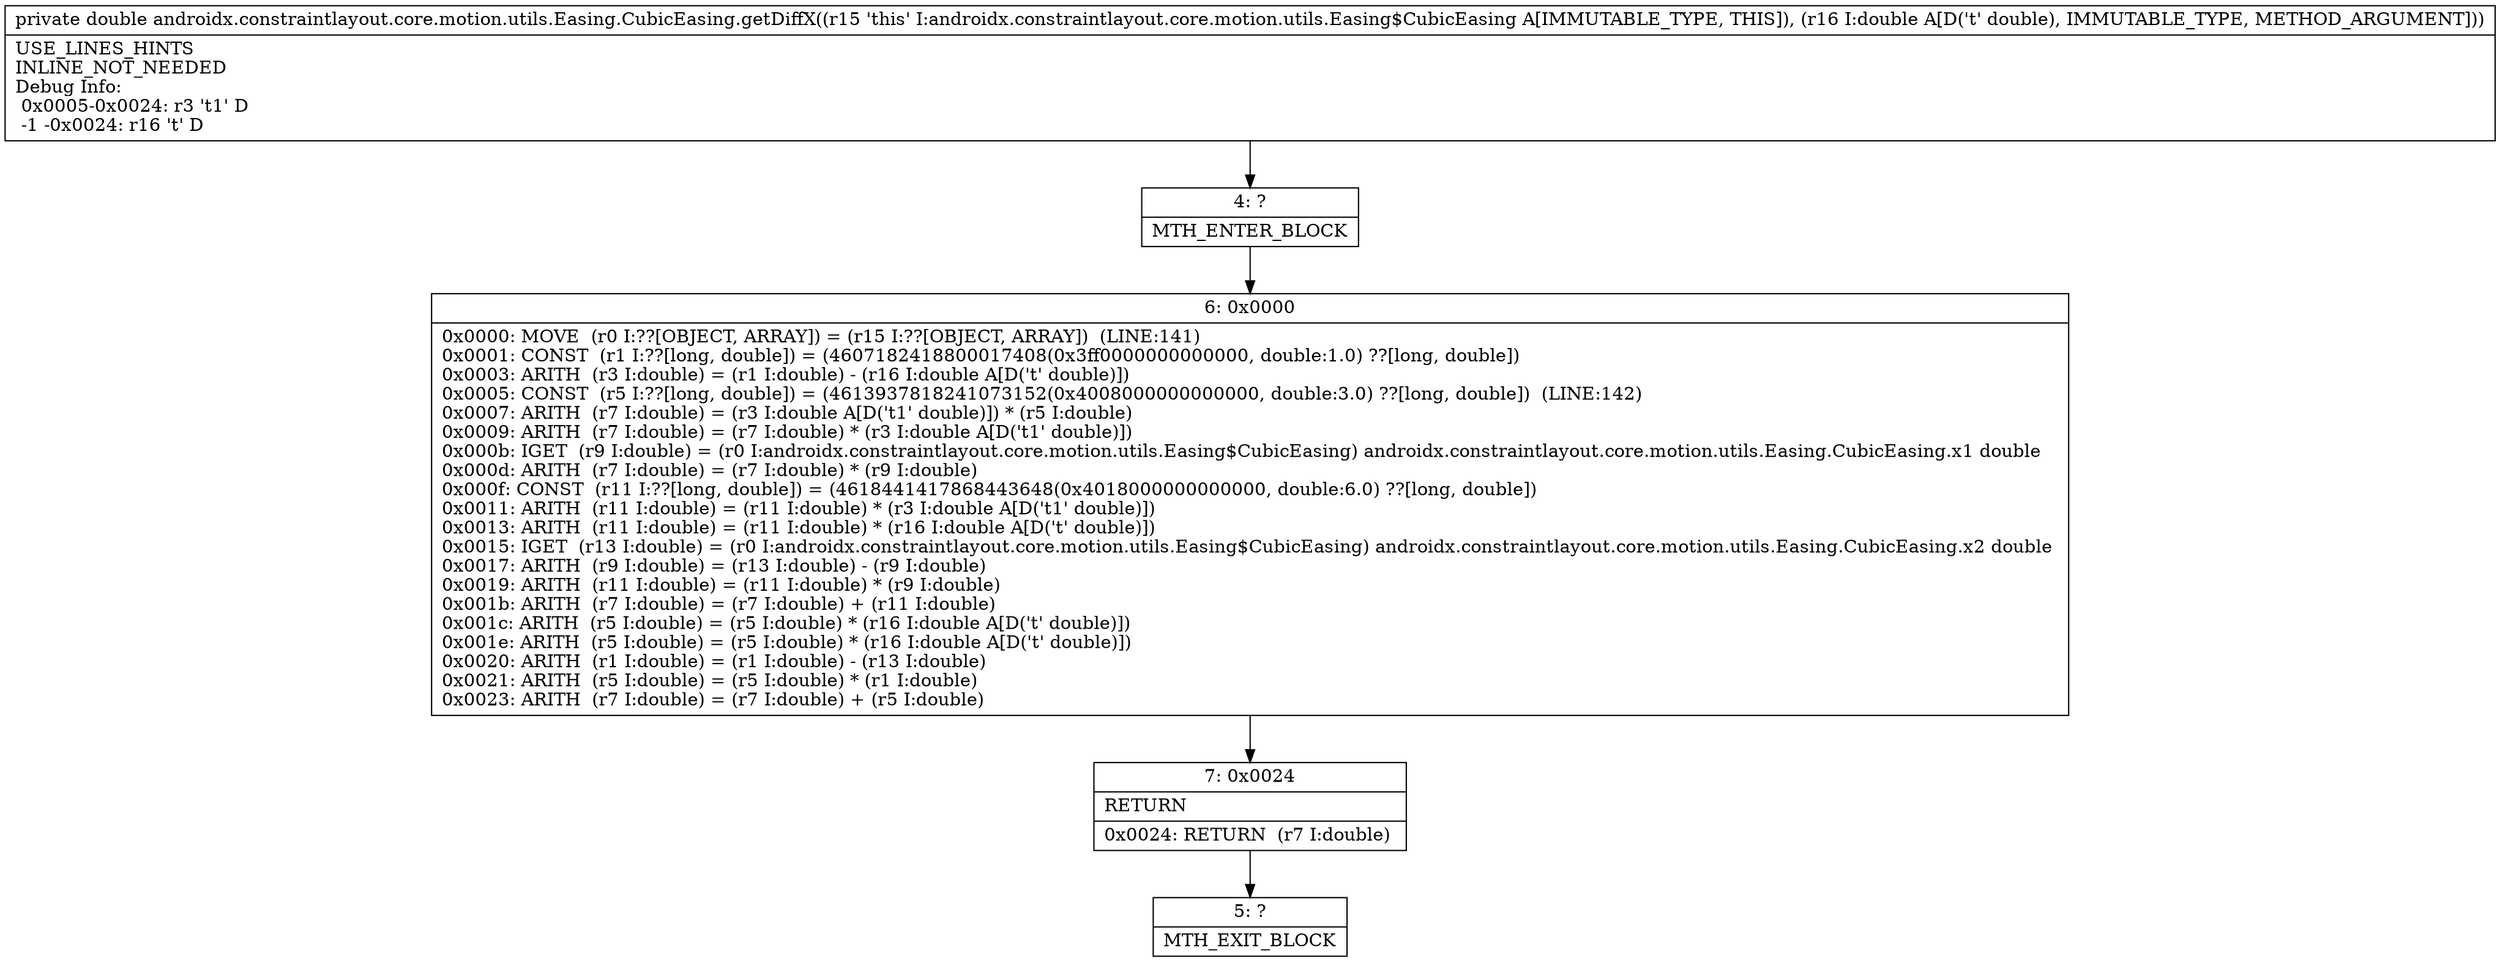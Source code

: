 digraph "CFG forandroidx.constraintlayout.core.motion.utils.Easing.CubicEasing.getDiffX(D)D" {
Node_4 [shape=record,label="{4\:\ ?|MTH_ENTER_BLOCK\l}"];
Node_6 [shape=record,label="{6\:\ 0x0000|0x0000: MOVE  (r0 I:??[OBJECT, ARRAY]) = (r15 I:??[OBJECT, ARRAY])  (LINE:141)\l0x0001: CONST  (r1 I:??[long, double]) = (4607182418800017408(0x3ff0000000000000, double:1.0) ??[long, double]) \l0x0003: ARITH  (r3 I:double) = (r1 I:double) \- (r16 I:double A[D('t' double)]) \l0x0005: CONST  (r5 I:??[long, double]) = (4613937818241073152(0x4008000000000000, double:3.0) ??[long, double])  (LINE:142)\l0x0007: ARITH  (r7 I:double) = (r3 I:double A[D('t1' double)]) * (r5 I:double) \l0x0009: ARITH  (r7 I:double) = (r7 I:double) * (r3 I:double A[D('t1' double)]) \l0x000b: IGET  (r9 I:double) = (r0 I:androidx.constraintlayout.core.motion.utils.Easing$CubicEasing) androidx.constraintlayout.core.motion.utils.Easing.CubicEasing.x1 double \l0x000d: ARITH  (r7 I:double) = (r7 I:double) * (r9 I:double) \l0x000f: CONST  (r11 I:??[long, double]) = (4618441417868443648(0x4018000000000000, double:6.0) ??[long, double]) \l0x0011: ARITH  (r11 I:double) = (r11 I:double) * (r3 I:double A[D('t1' double)]) \l0x0013: ARITH  (r11 I:double) = (r11 I:double) * (r16 I:double A[D('t' double)]) \l0x0015: IGET  (r13 I:double) = (r0 I:androidx.constraintlayout.core.motion.utils.Easing$CubicEasing) androidx.constraintlayout.core.motion.utils.Easing.CubicEasing.x2 double \l0x0017: ARITH  (r9 I:double) = (r13 I:double) \- (r9 I:double) \l0x0019: ARITH  (r11 I:double) = (r11 I:double) * (r9 I:double) \l0x001b: ARITH  (r7 I:double) = (r7 I:double) + (r11 I:double) \l0x001c: ARITH  (r5 I:double) = (r5 I:double) * (r16 I:double A[D('t' double)]) \l0x001e: ARITH  (r5 I:double) = (r5 I:double) * (r16 I:double A[D('t' double)]) \l0x0020: ARITH  (r1 I:double) = (r1 I:double) \- (r13 I:double) \l0x0021: ARITH  (r5 I:double) = (r5 I:double) * (r1 I:double) \l0x0023: ARITH  (r7 I:double) = (r7 I:double) + (r5 I:double) \l}"];
Node_7 [shape=record,label="{7\:\ 0x0024|RETURN\l|0x0024: RETURN  (r7 I:double) \l}"];
Node_5 [shape=record,label="{5\:\ ?|MTH_EXIT_BLOCK\l}"];
MethodNode[shape=record,label="{private double androidx.constraintlayout.core.motion.utils.Easing.CubicEasing.getDiffX((r15 'this' I:androidx.constraintlayout.core.motion.utils.Easing$CubicEasing A[IMMUTABLE_TYPE, THIS]), (r16 I:double A[D('t' double), IMMUTABLE_TYPE, METHOD_ARGUMENT]))  | USE_LINES_HINTS\lINLINE_NOT_NEEDED\lDebug Info:\l  0x0005\-0x0024: r3 't1' D\l  \-1 \-0x0024: r16 't' D\l}"];
MethodNode -> Node_4;Node_4 -> Node_6;
Node_6 -> Node_7;
Node_7 -> Node_5;
}

